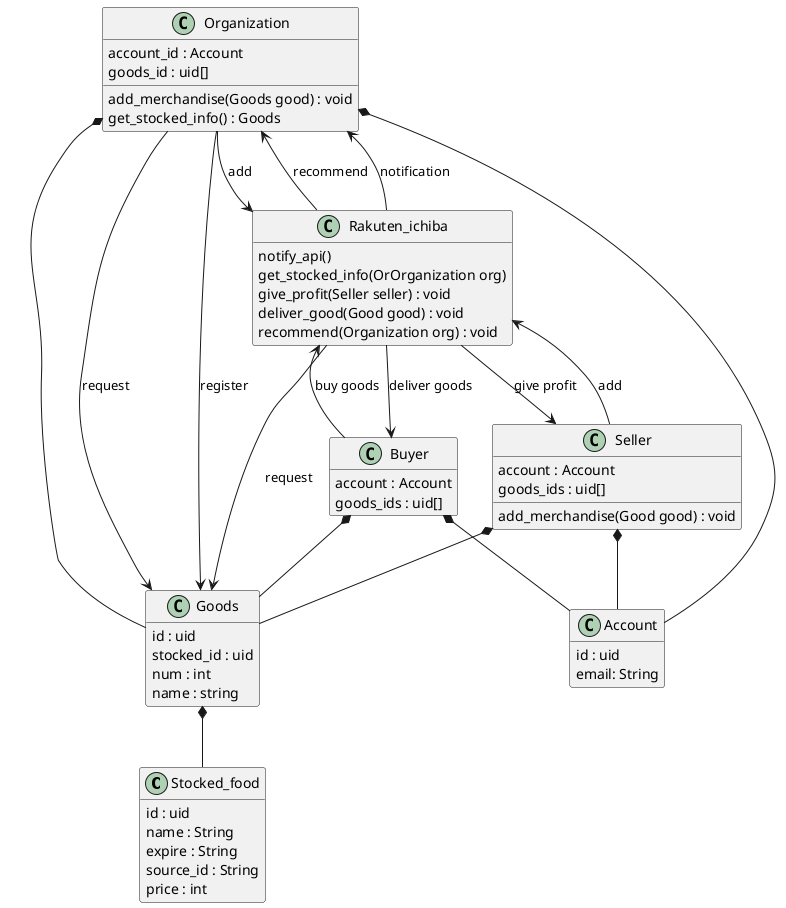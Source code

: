 @startuml
hide empty members

class Stocked_food {
    id : uid
    name : String
    expire : String
    source_id : String
    price : int
}

class Organization {
    account_id : Account
    goods_id : uid[]
    add_merchandise(Goods good) : void
    get_stocked_info() : Goods 
}

class Goods {
    id : uid
    stocked_id : uid
    num : int
    name : string
}

class Seller  {
    account : Account
    goods_ids : uid[]
    add_merchandise(Good good) : void
}

class Buyer {
    account : Account
    goods_ids : uid[]
}

class Account {
    id : uid
    email: String
}

class Rakuten_ichiba {
    notify_api()
    get_stocked_info(OrOrganization org)
    give_profit(Seller seller) : void
    deliver_good(Good good) : void
    recommend(Organization org) : void
}


Organization *-- Account
Organization *-- Goods
Organization --> Goods : request
Organization --> Goods : register
Organization --> Rakuten_ichiba : add

Rakuten_ichiba --> Organization : recommend
Rakuten_ichiba --> Organization : notification
Rakuten_ichiba --> Seller : give profit
Rakuten_ichiba --> Buyer : deliver goods

Buyer --> Rakuten_ichiba : buy goods

Buyer *-- Account
Buyer *-- Goods

Seller *-- Account
Seller *-- Goods
Seller --> Rakuten_ichiba : add

Rakuten_ichiba --> Goods : request

Goods *-- Stocked_food

@enduml